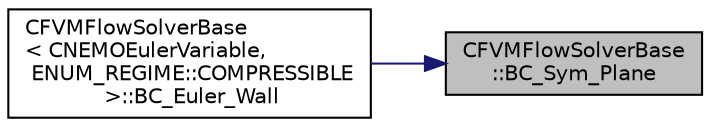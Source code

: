 digraph "CFVMFlowSolverBase::BC_Sym_Plane"
{
 // LATEX_PDF_SIZE
  edge [fontname="Helvetica",fontsize="10",labelfontname="Helvetica",labelfontsize="10"];
  node [fontname="Helvetica",fontsize="10",shape=record];
  rankdir="RL";
  Node1 [label="CFVMFlowSolverBase\l::BC_Sym_Plane",height=0.2,width=0.4,color="black", fillcolor="grey75", style="filled", fontcolor="black",tooltip="Impose the symmetry boundary condition using the residual."];
  Node1 -> Node2 [dir="back",color="midnightblue",fontsize="10",style="solid",fontname="Helvetica"];
  Node2 [label="CFVMFlowSolverBase\l\< CNEMOEulerVariable,\l ENUM_REGIME::COMPRESSIBLE\l \>::BC_Euler_Wall",height=0.2,width=0.4,color="black", fillcolor="white", style="filled",URL="$classCFVMFlowSolverBase.html#ac0dd34dcbe800854feafb83f174a500e",tooltip="Impose via the residual the Euler wall boundary condition."];
}
